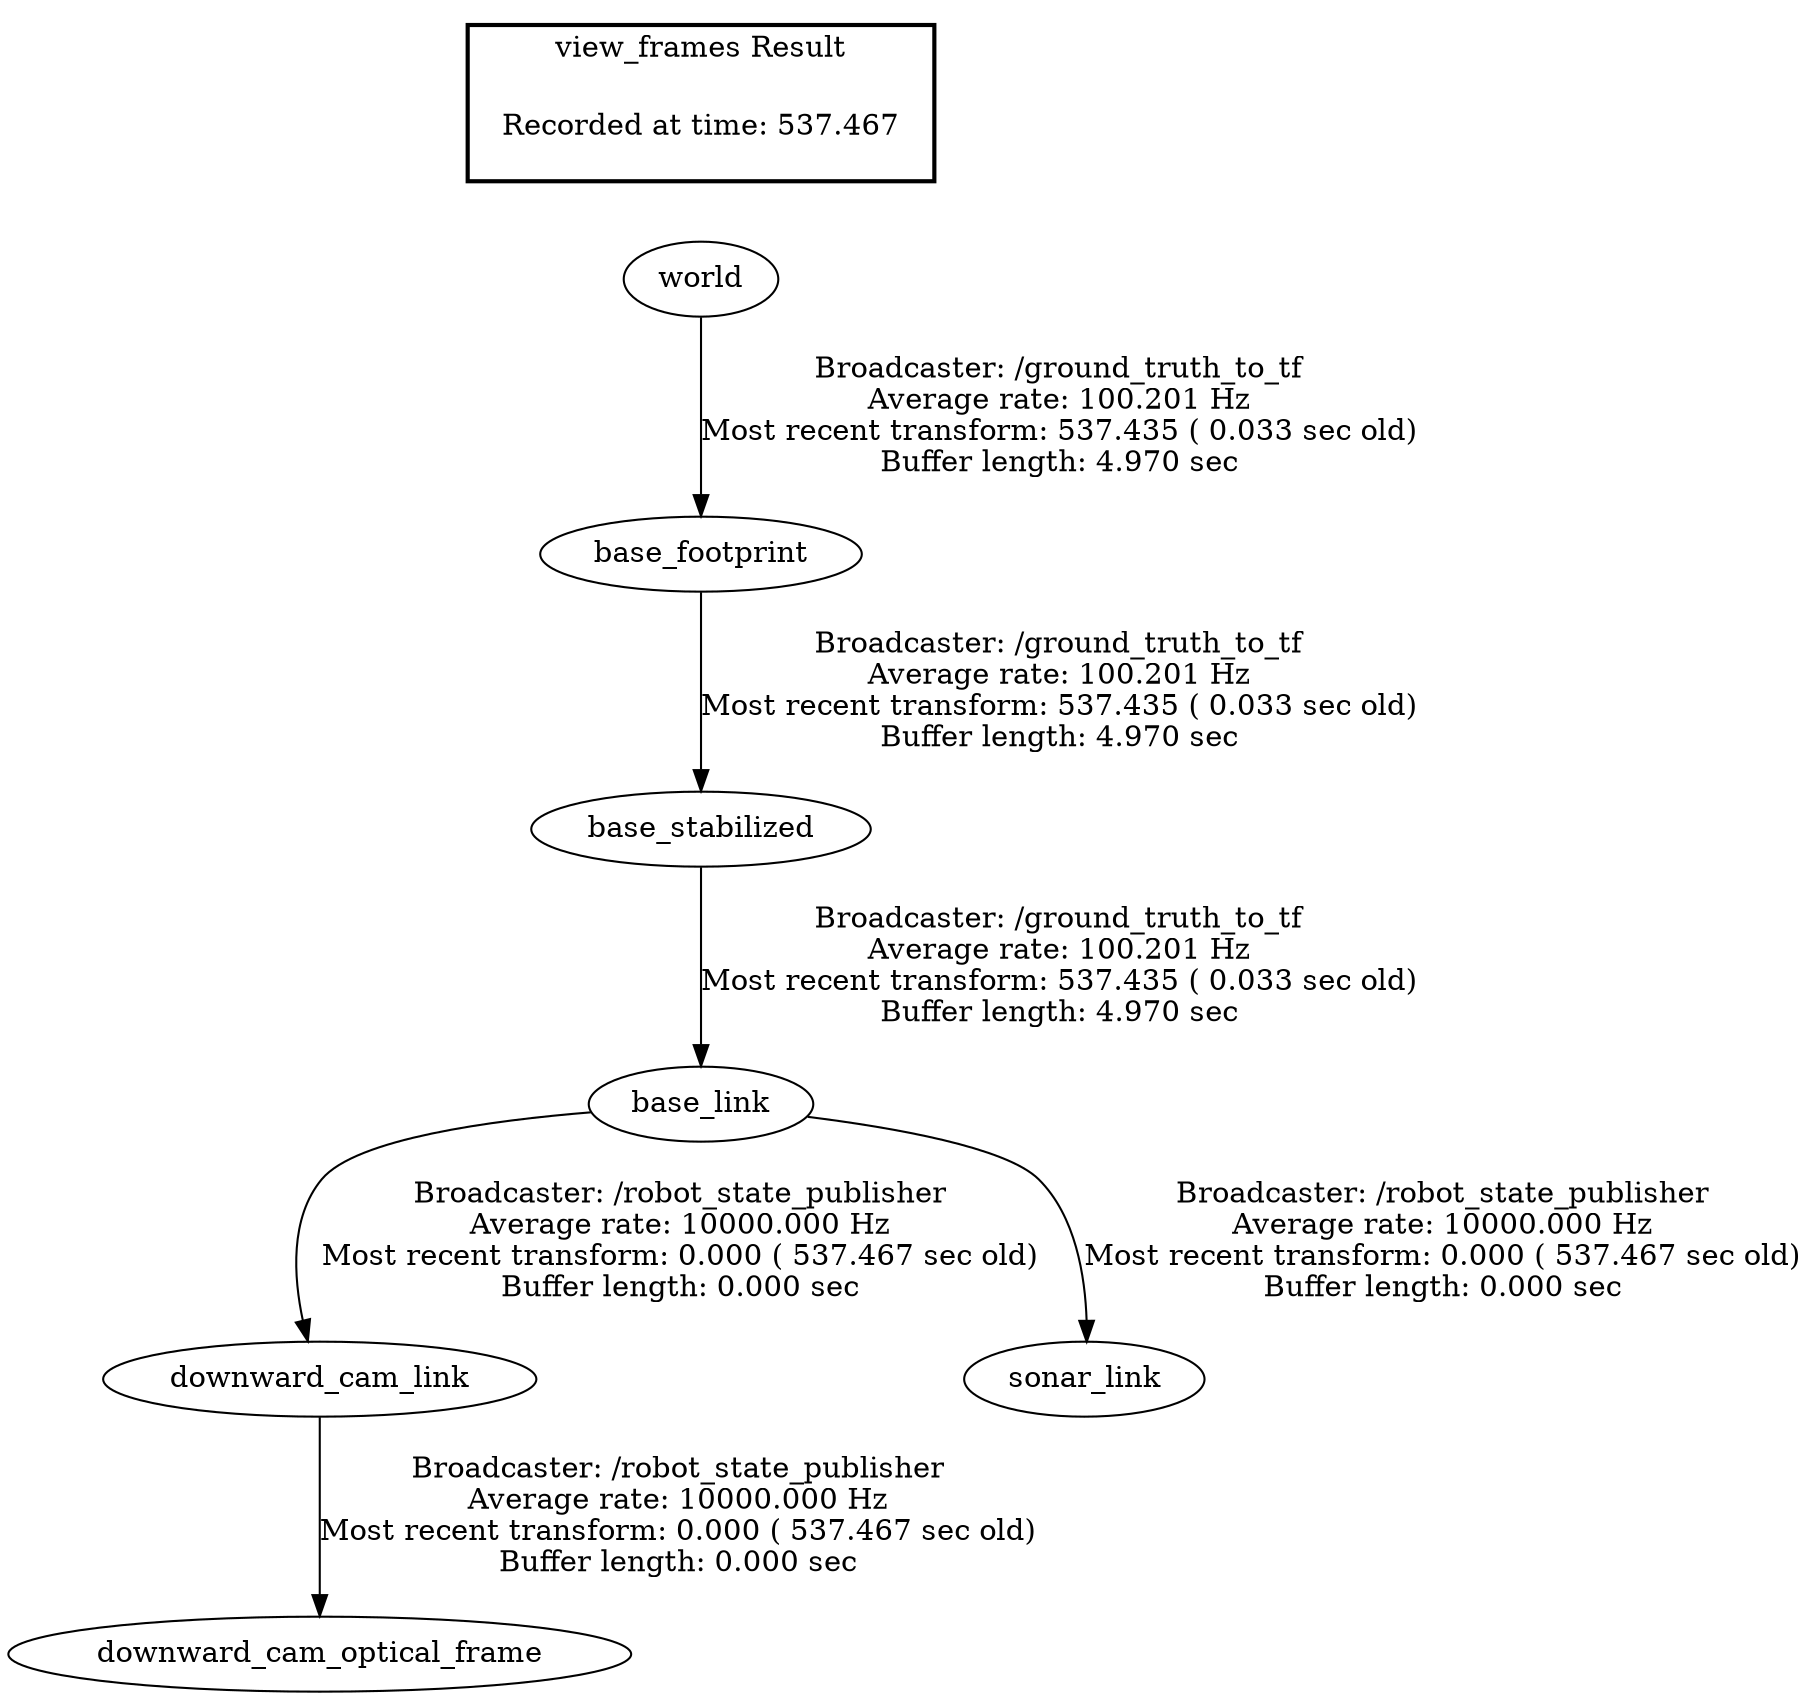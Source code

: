 digraph G {
"base_link" -> "downward_cam_link"[label="Broadcaster: /robot_state_publisher\nAverage rate: 10000.000 Hz\nMost recent transform: 0.000 ( 537.467 sec old)\nBuffer length: 0.000 sec\n"];
"base_stabilized" -> "base_link"[label="Broadcaster: /ground_truth_to_tf\nAverage rate: 100.201 Hz\nMost recent transform: 537.435 ( 0.033 sec old)\nBuffer length: 4.970 sec\n"];
"downward_cam_link" -> "downward_cam_optical_frame"[label="Broadcaster: /robot_state_publisher\nAverage rate: 10000.000 Hz\nMost recent transform: 0.000 ( 537.467 sec old)\nBuffer length: 0.000 sec\n"];
"base_link" -> "sonar_link"[label="Broadcaster: /robot_state_publisher\nAverage rate: 10000.000 Hz\nMost recent transform: 0.000 ( 537.467 sec old)\nBuffer length: 0.000 sec\n"];
"world" -> "base_footprint"[label="Broadcaster: /ground_truth_to_tf\nAverage rate: 100.201 Hz\nMost recent transform: 537.435 ( 0.033 sec old)\nBuffer length: 4.970 sec\n"];
"base_footprint" -> "base_stabilized"[label="Broadcaster: /ground_truth_to_tf\nAverage rate: 100.201 Hz\nMost recent transform: 537.435 ( 0.033 sec old)\nBuffer length: 4.970 sec\n"];
edge [style=invis];
 subgraph cluster_legend { style=bold; color=black; label ="view_frames Result";
"Recorded at time: 537.467"[ shape=plaintext ] ;
 }->"world";
}
